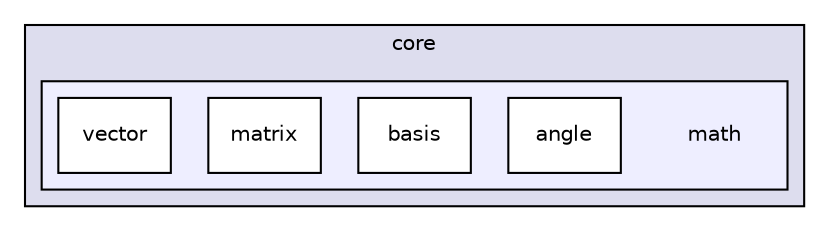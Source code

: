 digraph "lib/alloy-core/include/alloy/core/math" {
  compound=true
  node [ fontsize="10", fontname="Helvetica"];
  edge [ labelfontsize="10", labelfontname="Helvetica"];
  subgraph clusterdir_e47f71b7a3b9692047cafd017e754db6 {
    graph [ bgcolor="#ddddee", pencolor="black", label="core" fontname="Helvetica", fontsize="10", URL="dir_e47f71b7a3b9692047cafd017e754db6.html"]
  subgraph clusterdir_77286322d8e3f78665ede88d5b926e25 {
    graph [ bgcolor="#eeeeff", pencolor="black", label="" URL="dir_77286322d8e3f78665ede88d5b926e25.html"];
    dir_77286322d8e3f78665ede88d5b926e25 [shape=plaintext label="math"];
    dir_dd05257982c2059f1a8079d59a1002bf [shape=box label="angle" color="black" fillcolor="white" style="filled" URL="dir_dd05257982c2059f1a8079d59a1002bf.html"];
    dir_029449e3160675726ec92061f4864bfa [shape=box label="basis" color="black" fillcolor="white" style="filled" URL="dir_029449e3160675726ec92061f4864bfa.html"];
    dir_cff401d89997a66a88628f1cdf6dd81b [shape=box label="matrix" color="black" fillcolor="white" style="filled" URL="dir_cff401d89997a66a88628f1cdf6dd81b.html"];
    dir_55bdb392c515caa6e9c23d23a4dc98c4 [shape=box label="vector" color="black" fillcolor="white" style="filled" URL="dir_55bdb392c515caa6e9c23d23a4dc98c4.html"];
  }
  }
}
